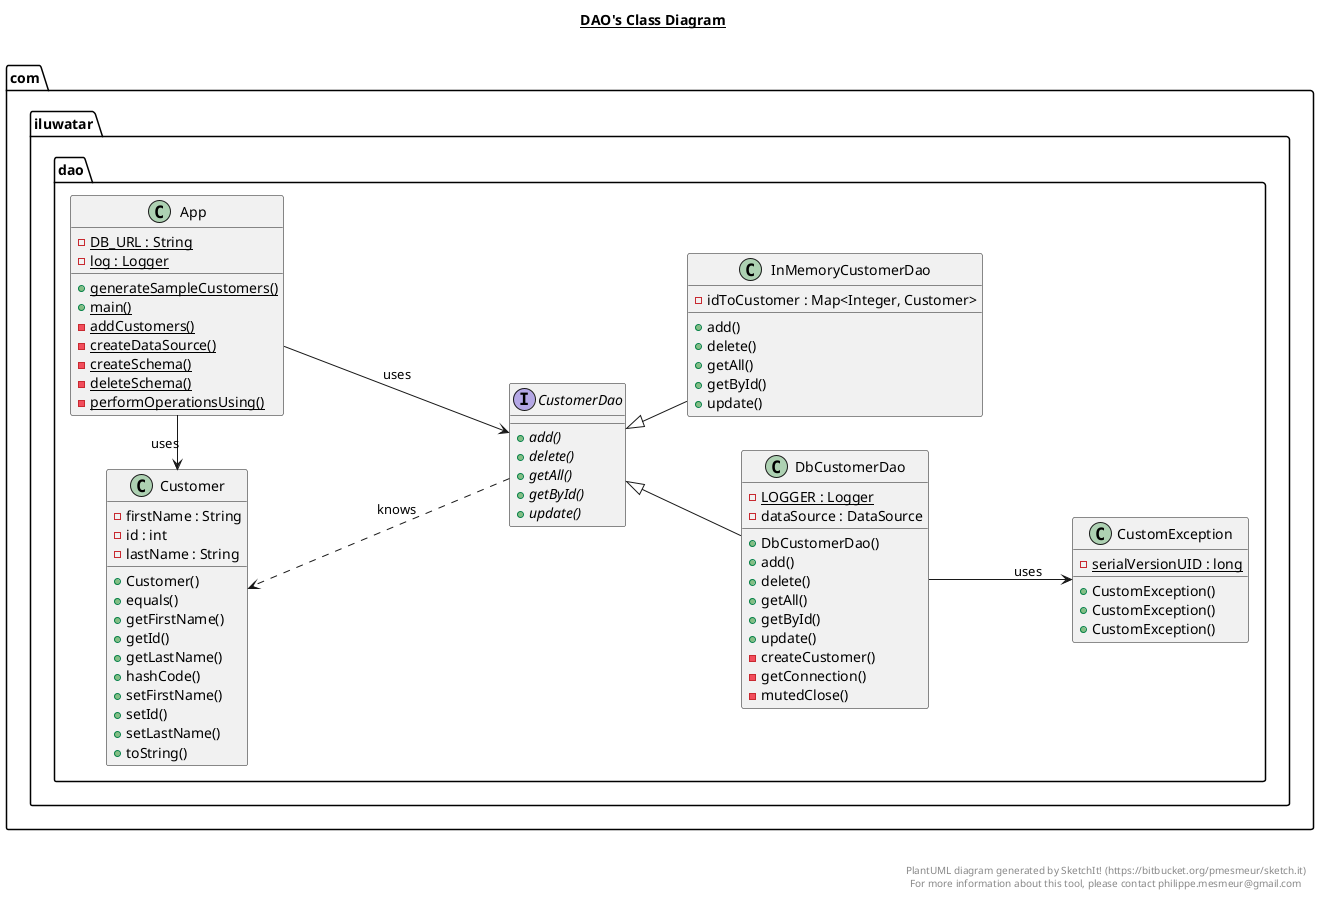 @startuml

title __DAO's Class Diagram__\n

left to right direction

  namespace com.iluwatar.dao {
    class com.iluwatar.dao.App {
        {static} - DB_URL : String
        {static} - log : Logger
        {static} + generateSampleCustomers()
        {static} + main()
        {static} - addCustomers()
        {static} - createDataSource()
        {static} - createSchema()
        {static} - deleteSchema()
        {static} - performOperationsUsing()
    }
  }
  

  namespace com.iluwatar.dao {
    class com.iluwatar.dao.CustomException {
        {static} - serialVersionUID : long
        + CustomException()
        + CustomException()
        + CustomException()
    }
  }
  

  namespace com.iluwatar.dao {
    class com.iluwatar.dao.Customer {
        - firstName : String
        - id : int
        - lastName : String
        + Customer()
        + equals()
        + getFirstName()
        + getId()
        + getLastName()
        + hashCode()
        + setFirstName()
        + setId()
        + setLastName()
        + toString()
    }
  }
  

  namespace com.iluwatar.dao {
    interface com.iluwatar.dao.CustomerDao {
        {abstract} + add()
        {abstract} + delete()
        {abstract} + getAll()
        {abstract} + getById()
        {abstract} + update()
    }
  }
  


  

  namespace com.iluwatar.dao {
    class com.iluwatar.dao.DbCustomerDao {
        {static} - LOGGER : Logger
        - dataSource : DataSource
        + DbCustomerDao()
        + add()
        + delete()
        + getAll()
        + getById()
        + update()
        - createCustomer()
        - getConnection()
        - mutedClose()
    }
  }
  

  namespace com.iluwatar.dao {
    class com.iluwatar.dao.InMemoryCustomerDao {
        - idToCustomer : Map<Integer, Customer>
        + add()
        + delete()
        + getAll()
        + getById()
        + update()
    }
  }
  

  com.iluwatar.dao.DbCustomerDao -up-|> com.iluwatar.dao.CustomerDao
  com.iluwatar.dao.InMemoryCustomerDao -up-|> com.iluwatar.dao.CustomerDao

com.iluwatar.dao.DbCustomerDao --> com.iluwatar.dao.CustomException: uses

com.iluwatar.dao.CustomerDao .down.> com.iluwatar.dao.Customer: knows

com.iluwatar.dao.App --left--> com.iluwatar.dao.Customer: uses
com.iluwatar.dao.App --down--> com.iluwatar.dao.CustomerDao: uses

right footer


PlantUML diagram generated by SketchIt! (https://bitbucket.org/pmesmeur/sketch.it)
For more information about this tool, please contact philippe.mesmeur@gmail.com
endfooter

@enduml
